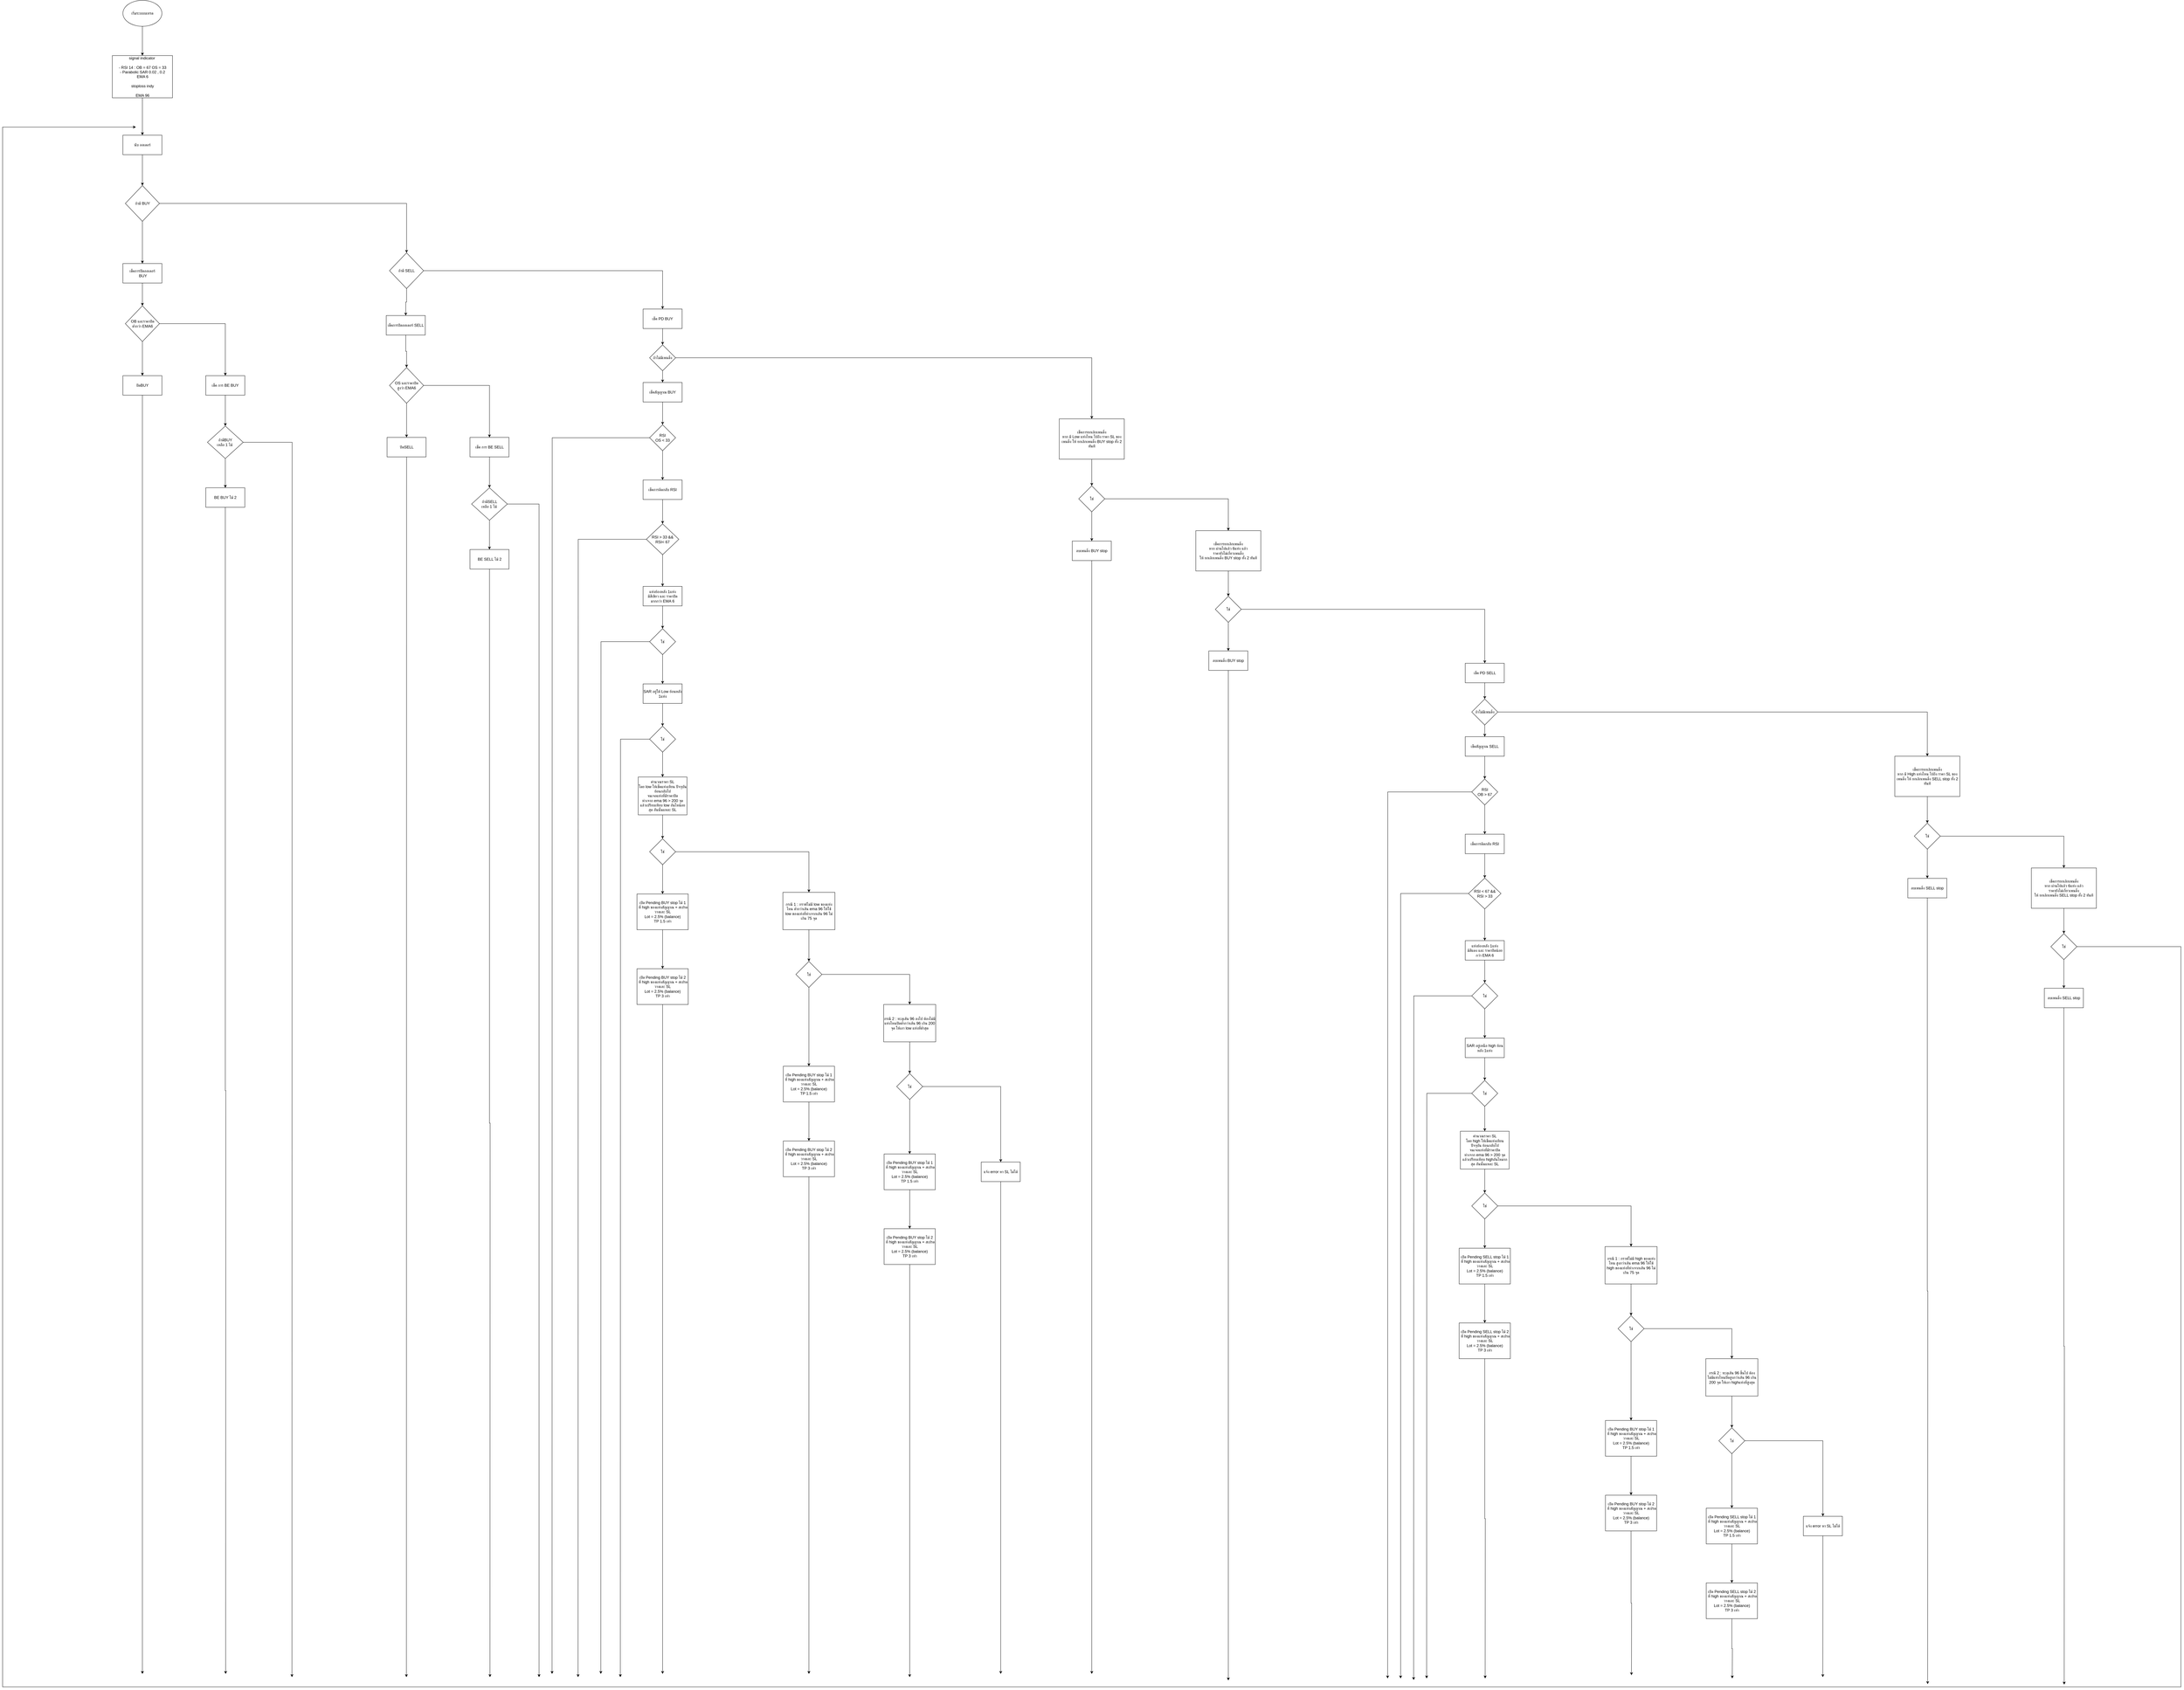 <mxfile version="14.4.9" type="github">
  <diagram id="dHpRJ-4gGW41InI-ocSy" name="Page-1">
    <mxGraphModel dx="7914" dy="3781" grid="1" gridSize="10" guides="1" tooltips="1" connect="1" arrows="1" fold="1" page="1" pageScale="1" pageWidth="1169" pageHeight="827" math="0" shadow="0">
      <root>
        <mxCell id="0" />
        <mxCell id="1" parent="0" />
        <mxCell id="hsY4HkFz0cet4jD83mKn-3" value="" style="edgeStyle=orthogonalEdgeStyle;rounded=0;orthogonalLoop=1;jettySize=auto;html=1;" parent="1" source="hsY4HkFz0cet4jD83mKn-1" target="hsY4HkFz0cet4jD83mKn-2" edge="1">
          <mxGeometry relative="1" as="geometry" />
        </mxCell>
        <mxCell id="hsY4HkFz0cet4jD83mKn-1" value="เริ่มระบบบเทรด" style="ellipse;whiteSpace=wrap;html=1;" parent="1" vertex="1">
          <mxGeometry x="520" y="50" width="120" height="80" as="geometry" />
        </mxCell>
        <mxCell id="hsY4HkFz0cet4jD83mKn-15" value="" style="edgeStyle=orthogonalEdgeStyle;rounded=0;orthogonalLoop=1;jettySize=auto;html=1;" parent="1" source="hsY4HkFz0cet4jD83mKn-2" target="hsY4HkFz0cet4jD83mKn-14" edge="1">
          <mxGeometry relative="1" as="geometry" />
        </mxCell>
        <mxCell id="hsY4HkFz0cet4jD83mKn-2" value="signal indicator&amp;nbsp;&lt;br&gt;&lt;br&gt;- RSI 14 : OB = 67 OS = 33&lt;br&gt;- Parabolic SAR 0.02 , 0.2&lt;br&gt;EMA 6&lt;br&gt;&lt;br&gt;stoploss indy&lt;br&gt;&lt;br&gt;EMA 96" style="whiteSpace=wrap;html=1;" parent="1" vertex="1">
          <mxGeometry x="487.5" y="220" width="185" height="130" as="geometry" />
        </mxCell>
        <mxCell id="hsY4HkFz0cet4jD83mKn-27" value="" style="edgeStyle=orthogonalEdgeStyle;rounded=0;orthogonalLoop=1;jettySize=auto;html=1;" parent="1" source="hsY4HkFz0cet4jD83mKn-6" target="hsY4HkFz0cet4jD83mKn-26" edge="1">
          <mxGeometry relative="1" as="geometry" />
        </mxCell>
        <mxCell id="hsY4HkFz0cet4jD83mKn-48" style="edgeStyle=orthogonalEdgeStyle;rounded=0;orthogonalLoop=1;jettySize=auto;html=1;exitX=0.5;exitY=1;exitDx=0;exitDy=0;entryX=0.5;entryY=0;entryDx=0;entryDy=0;" parent="1" source="hsY4HkFz0cet4jD83mKn-6" target="hsY4HkFz0cet4jD83mKn-47" edge="1">
          <mxGeometry relative="1" as="geometry" />
        </mxCell>
        <mxCell id="hsY4HkFz0cet4jD83mKn-6" value="OB และราคาปิด&lt;br&gt;ต่ำกว่า EMA6" style="rhombus;whiteSpace=wrap;html=1;" parent="1" vertex="1">
          <mxGeometry x="527.5" y="990" width="105" height="110" as="geometry" />
        </mxCell>
        <mxCell id="hsY4HkFz0cet4jD83mKn-32" value="" style="edgeStyle=orthogonalEdgeStyle;rounded=0;orthogonalLoop=1;jettySize=auto;html=1;" parent="1" source="hsY4HkFz0cet4jD83mKn-10" target="hsY4HkFz0cet4jD83mKn-31" edge="1">
          <mxGeometry relative="1" as="geometry" />
        </mxCell>
        <mxCell id="hsY4HkFz0cet4jD83mKn-173" style="edgeStyle=orthogonalEdgeStyle;rounded=0;orthogonalLoop=1;jettySize=auto;html=1;exitX=1;exitY=0.5;exitDx=0;exitDy=0;" parent="1" source="hsY4HkFz0cet4jD83mKn-10" edge="1">
          <mxGeometry relative="1" as="geometry">
            <mxPoint x="1040" y="5210" as="targetPoint" />
          </mxGeometry>
        </mxCell>
        <mxCell id="hsY4HkFz0cet4jD83mKn-10" value="ถ้ามีBUY&lt;br&gt;เหลือ 1 ไม้&amp;nbsp;" style="rhombus;whiteSpace=wrap;html=1;" parent="1" vertex="1">
          <mxGeometry x="780" y="1360" width="110" height="100" as="geometry" />
        </mxCell>
        <mxCell id="hsY4HkFz0cet4jD83mKn-20" style="edgeStyle=orthogonalEdgeStyle;rounded=0;orthogonalLoop=1;jettySize=auto;html=1;exitX=0.5;exitY=1;exitDx=0;exitDy=0;entryX=0.5;entryY=0;entryDx=0;entryDy=0;" parent="1" source="hsY4HkFz0cet4jD83mKn-14" target="hsY4HkFz0cet4jD83mKn-18" edge="1">
          <mxGeometry relative="1" as="geometry" />
        </mxCell>
        <mxCell id="hsY4HkFz0cet4jD83mKn-14" value="นับ ออเดอร์" style="whiteSpace=wrap;html=1;" parent="1" vertex="1">
          <mxGeometry x="520" y="465" width="120" height="60" as="geometry" />
        </mxCell>
        <mxCell id="hsY4HkFz0cet4jD83mKn-22" value="" style="edgeStyle=orthogonalEdgeStyle;rounded=0;orthogonalLoop=1;jettySize=auto;html=1;" parent="1" source="hsY4HkFz0cet4jD83mKn-18" target="hsY4HkFz0cet4jD83mKn-21" edge="1">
          <mxGeometry relative="1" as="geometry" />
        </mxCell>
        <mxCell id="hsY4HkFz0cet4jD83mKn-25" value="" style="edgeStyle=orthogonalEdgeStyle;rounded=0;orthogonalLoop=1;jettySize=auto;html=1;" parent="1" source="hsY4HkFz0cet4jD83mKn-18" target="hsY4HkFz0cet4jD83mKn-24" edge="1">
          <mxGeometry relative="1" as="geometry" />
        </mxCell>
        <mxCell id="hsY4HkFz0cet4jD83mKn-18" value="ถ้ามี BUY" style="rhombus;whiteSpace=wrap;html=1;" parent="1" vertex="1">
          <mxGeometry x="527.5" y="620" width="105" height="110" as="geometry" />
        </mxCell>
        <mxCell id="hsY4HkFz0cet4jD83mKn-23" style="edgeStyle=orthogonalEdgeStyle;rounded=0;orthogonalLoop=1;jettySize=auto;html=1;exitX=0.5;exitY=1;exitDx=0;exitDy=0;entryX=0.5;entryY=0;entryDx=0;entryDy=0;" parent="1" source="hsY4HkFz0cet4jD83mKn-21" target="hsY4HkFz0cet4jD83mKn-6" edge="1">
          <mxGeometry relative="1" as="geometry" />
        </mxCell>
        <mxCell id="hsY4HkFz0cet4jD83mKn-21" value="เช็คการปิดออเดอร์&lt;br&gt;&amp;nbsp;BUY" style="whiteSpace=wrap;html=1;" parent="1" vertex="1">
          <mxGeometry x="520" y="860" width="120" height="60" as="geometry" />
        </mxCell>
        <mxCell id="hsY4HkFz0cet4jD83mKn-44" style="edgeStyle=orthogonalEdgeStyle;rounded=0;orthogonalLoop=1;jettySize=auto;html=1;exitX=0.5;exitY=1;exitDx=0;exitDy=0;entryX=0.5;entryY=0;entryDx=0;entryDy=0;" parent="1" source="hsY4HkFz0cet4jD83mKn-24" target="hsY4HkFz0cet4jD83mKn-40" edge="1">
          <mxGeometry relative="1" as="geometry" />
        </mxCell>
        <mxCell id="hsY4HkFz0cet4jD83mKn-72" value="" style="edgeStyle=orthogonalEdgeStyle;rounded=0;orthogonalLoop=1;jettySize=auto;html=1;" parent="1" source="hsY4HkFz0cet4jD83mKn-24" target="hsY4HkFz0cet4jD83mKn-71" edge="1">
          <mxGeometry relative="1" as="geometry" />
        </mxCell>
        <mxCell id="hsY4HkFz0cet4jD83mKn-24" value="ถ้ามี SELL" style="rhombus;whiteSpace=wrap;html=1;" parent="1" vertex="1">
          <mxGeometry x="1340" y="827" width="105" height="110" as="geometry" />
        </mxCell>
        <mxCell id="hsY4HkFz0cet4jD83mKn-28" style="edgeStyle=orthogonalEdgeStyle;rounded=0;orthogonalLoop=1;jettySize=auto;html=1;exitX=0.5;exitY=1;exitDx=0;exitDy=0;entryX=0.5;entryY=0;entryDx=0;entryDy=0;" parent="1" source="hsY4HkFz0cet4jD83mKn-26" target="hsY4HkFz0cet4jD83mKn-10" edge="1">
          <mxGeometry relative="1" as="geometry" />
        </mxCell>
        <mxCell id="hsY4HkFz0cet4jD83mKn-26" value="เช็ค การ BE BUY" style="whiteSpace=wrap;html=1;" parent="1" vertex="1">
          <mxGeometry x="775" y="1205" width="120" height="60" as="geometry" />
        </mxCell>
        <mxCell id="hsY4HkFz0cet4jD83mKn-174" style="edgeStyle=orthogonalEdgeStyle;rounded=0;orthogonalLoop=1;jettySize=auto;html=1;exitX=0.5;exitY=1;exitDx=0;exitDy=0;" parent="1" source="hsY4HkFz0cet4jD83mKn-31" edge="1">
          <mxGeometry relative="1" as="geometry">
            <mxPoint x="836" y="5200" as="targetPoint" />
          </mxGeometry>
        </mxCell>
        <mxCell id="hsY4HkFz0cet4jD83mKn-31" value="BE BUY ไม้ 2" style="whiteSpace=wrap;html=1;" parent="1" vertex="1">
          <mxGeometry x="775" y="1550" width="120" height="60" as="geometry" />
        </mxCell>
        <mxCell id="hsY4HkFz0cet4jD83mKn-34" value="" style="edgeStyle=orthogonalEdgeStyle;rounded=0;orthogonalLoop=1;jettySize=auto;html=1;" parent="1" source="hsY4HkFz0cet4jD83mKn-35" target="hsY4HkFz0cet4jD83mKn-42" edge="1">
          <mxGeometry relative="1" as="geometry" />
        </mxCell>
        <mxCell id="hsY4HkFz0cet4jD83mKn-46" value="" style="edgeStyle=orthogonalEdgeStyle;rounded=0;orthogonalLoop=1;jettySize=auto;html=1;" parent="1" source="hsY4HkFz0cet4jD83mKn-35" target="hsY4HkFz0cet4jD83mKn-45" edge="1">
          <mxGeometry relative="1" as="geometry" />
        </mxCell>
        <mxCell id="hsY4HkFz0cet4jD83mKn-35" value="OS และราคาปิด&lt;br&gt;สูงว่า EMA6" style="rhombus;whiteSpace=wrap;html=1;" parent="1" vertex="1">
          <mxGeometry x="1340" y="1180" width="105" height="110" as="geometry" />
        </mxCell>
        <mxCell id="hsY4HkFz0cet4jD83mKn-36" value="" style="edgeStyle=orthogonalEdgeStyle;rounded=0;orthogonalLoop=1;jettySize=auto;html=1;" parent="1" source="hsY4HkFz0cet4jD83mKn-37" target="hsY4HkFz0cet4jD83mKn-43" edge="1">
          <mxGeometry relative="1" as="geometry" />
        </mxCell>
        <mxCell id="hsY4HkFz0cet4jD83mKn-171" style="edgeStyle=orthogonalEdgeStyle;rounded=0;orthogonalLoop=1;jettySize=auto;html=1;exitX=1;exitY=0.5;exitDx=0;exitDy=0;" parent="1" source="hsY4HkFz0cet4jD83mKn-37" edge="1">
          <mxGeometry relative="1" as="geometry">
            <mxPoint x="1800" y="5210" as="targetPoint" />
            <Array as="points">
              <mxPoint x="1800" y="1600" />
              <mxPoint x="1800" y="4485" />
            </Array>
          </mxGeometry>
        </mxCell>
        <mxCell id="hsY4HkFz0cet4jD83mKn-37" value="ถ้ามีSELL&lt;br&gt;เหลือ 1 ไม้&amp;nbsp;" style="rhombus;whiteSpace=wrap;html=1;" parent="1" vertex="1">
          <mxGeometry x="1592.5" y="1550" width="110" height="100" as="geometry" />
        </mxCell>
        <mxCell id="hsY4HkFz0cet4jD83mKn-39" style="edgeStyle=orthogonalEdgeStyle;rounded=0;orthogonalLoop=1;jettySize=auto;html=1;exitX=0.5;exitY=1;exitDx=0;exitDy=0;entryX=0.5;entryY=0;entryDx=0;entryDy=0;" parent="1" source="hsY4HkFz0cet4jD83mKn-40" target="hsY4HkFz0cet4jD83mKn-35" edge="1">
          <mxGeometry relative="1" as="geometry" />
        </mxCell>
        <mxCell id="hsY4HkFz0cet4jD83mKn-40" value="เช็คการปิดออเดอร์ SELL" style="whiteSpace=wrap;html=1;" parent="1" vertex="1">
          <mxGeometry x="1330" y="1020" width="120" height="60" as="geometry" />
        </mxCell>
        <mxCell id="hsY4HkFz0cet4jD83mKn-41" style="edgeStyle=orthogonalEdgeStyle;rounded=0;orthogonalLoop=1;jettySize=auto;html=1;exitX=0.5;exitY=1;exitDx=0;exitDy=0;entryX=0.5;entryY=0;entryDx=0;entryDy=0;" parent="1" source="hsY4HkFz0cet4jD83mKn-42" target="hsY4HkFz0cet4jD83mKn-37" edge="1">
          <mxGeometry relative="1" as="geometry" />
        </mxCell>
        <mxCell id="hsY4HkFz0cet4jD83mKn-42" value="เช็ค การ BE SELL" style="whiteSpace=wrap;html=1;" parent="1" vertex="1">
          <mxGeometry x="1587.5" y="1395" width="120" height="60" as="geometry" />
        </mxCell>
        <mxCell id="hsY4HkFz0cet4jD83mKn-170" style="edgeStyle=orthogonalEdgeStyle;rounded=0;orthogonalLoop=1;jettySize=auto;html=1;exitX=0.5;exitY=1;exitDx=0;exitDy=0;" parent="1" source="hsY4HkFz0cet4jD83mKn-43" edge="1">
          <mxGeometry relative="1" as="geometry">
            <mxPoint x="1649" y="5210" as="targetPoint" />
          </mxGeometry>
        </mxCell>
        <mxCell id="hsY4HkFz0cet4jD83mKn-43" value="BE SELL ไม้ 2" style="whiteSpace=wrap;html=1;" parent="1" vertex="1">
          <mxGeometry x="1587.5" y="1740" width="120" height="60" as="geometry" />
        </mxCell>
        <mxCell id="hsY4HkFz0cet4jD83mKn-172" style="edgeStyle=orthogonalEdgeStyle;rounded=0;orthogonalLoop=1;jettySize=auto;html=1;exitX=0.5;exitY=1;exitDx=0;exitDy=0;" parent="1" source="hsY4HkFz0cet4jD83mKn-45" edge="1">
          <mxGeometry relative="1" as="geometry">
            <mxPoint x="1392" y="5210" as="targetPoint" />
          </mxGeometry>
        </mxCell>
        <mxCell id="hsY4HkFz0cet4jD83mKn-45" value="&lt;span&gt;ปิดSELL&lt;/span&gt;" style="whiteSpace=wrap;html=1;" parent="1" vertex="1">
          <mxGeometry x="1332.5" y="1395" width="120" height="60" as="geometry" />
        </mxCell>
        <mxCell id="hsY4HkFz0cet4jD83mKn-175" style="edgeStyle=orthogonalEdgeStyle;rounded=0;orthogonalLoop=1;jettySize=auto;html=1;exitX=0.5;exitY=1;exitDx=0;exitDy=0;" parent="1" source="hsY4HkFz0cet4jD83mKn-47" edge="1">
          <mxGeometry relative="1" as="geometry">
            <mxPoint x="580" y="5200" as="targetPoint" />
            <Array as="points">
              <mxPoint x="580" y="4482" />
            </Array>
          </mxGeometry>
        </mxCell>
        <mxCell id="hsY4HkFz0cet4jD83mKn-47" value="&lt;span&gt;ปิดBUY&lt;/span&gt;" style="whiteSpace=wrap;html=1;" parent="1" vertex="1">
          <mxGeometry x="520" y="1205" width="120" height="60" as="geometry" />
        </mxCell>
        <mxCell id="hsY4HkFz0cet4jD83mKn-52" value="" style="edgeStyle=orthogonalEdgeStyle;rounded=0;orthogonalLoop=1;jettySize=auto;html=1;" parent="1" source="hsY4HkFz0cet4jD83mKn-49" target="hsY4HkFz0cet4jD83mKn-51" edge="1">
          <mxGeometry relative="1" as="geometry" />
        </mxCell>
        <mxCell id="hsY4HkFz0cet4jD83mKn-49" value="เช็คสัญญาณ BUY" style="whiteSpace=wrap;html=1;" parent="1" vertex="1">
          <mxGeometry x="2120" y="1226" width="120" height="60" as="geometry" />
        </mxCell>
        <mxCell id="hsY4HkFz0cet4jD83mKn-54" value="" style="edgeStyle=orthogonalEdgeStyle;rounded=0;orthogonalLoop=1;jettySize=auto;html=1;" parent="1" source="hsY4HkFz0cet4jD83mKn-51" target="hsY4HkFz0cet4jD83mKn-53" edge="1">
          <mxGeometry relative="1" as="geometry" />
        </mxCell>
        <mxCell id="hsY4HkFz0cet4jD83mKn-166" style="edgeStyle=orthogonalEdgeStyle;rounded=0;orthogonalLoop=1;jettySize=auto;html=1;exitX=0;exitY=0.5;exitDx=0;exitDy=0;" parent="1" source="hsY4HkFz0cet4jD83mKn-51" edge="1">
          <mxGeometry relative="1" as="geometry">
            <mxPoint x="1840" y="5200" as="targetPoint" />
          </mxGeometry>
        </mxCell>
        <mxCell id="hsY4HkFz0cet4jD83mKn-51" value="RSI&lt;br&gt;OS &amp;lt; 33" style="rhombus;whiteSpace=wrap;html=1;" parent="1" vertex="1">
          <mxGeometry x="2140" y="1356" width="80" height="80" as="geometry" />
        </mxCell>
        <mxCell id="hsY4HkFz0cet4jD83mKn-56" value="" style="edgeStyle=orthogonalEdgeStyle;rounded=0;orthogonalLoop=1;jettySize=auto;html=1;" parent="1" source="hsY4HkFz0cet4jD83mKn-53" target="hsY4HkFz0cet4jD83mKn-55" edge="1">
          <mxGeometry relative="1" as="geometry" />
        </mxCell>
        <mxCell id="hsY4HkFz0cet4jD83mKn-53" value="เช็คการดีดกลับ RSI" style="whiteSpace=wrap;html=1;" parent="1" vertex="1">
          <mxGeometry x="2120" y="1526" width="120" height="60" as="geometry" />
        </mxCell>
        <mxCell id="hsY4HkFz0cet4jD83mKn-60" value="" style="edgeStyle=orthogonalEdgeStyle;rounded=0;orthogonalLoop=1;jettySize=auto;html=1;" parent="1" source="hsY4HkFz0cet4jD83mKn-55" target="hsY4HkFz0cet4jD83mKn-59" edge="1">
          <mxGeometry relative="1" as="geometry" />
        </mxCell>
        <mxCell id="hsY4HkFz0cet4jD83mKn-167" style="edgeStyle=orthogonalEdgeStyle;rounded=0;orthogonalLoop=1;jettySize=auto;html=1;exitX=0;exitY=0.5;exitDx=0;exitDy=0;" parent="1" source="hsY4HkFz0cet4jD83mKn-55" edge="1">
          <mxGeometry relative="1" as="geometry">
            <mxPoint x="1920" y="5210" as="targetPoint" />
          </mxGeometry>
        </mxCell>
        <mxCell id="hsY4HkFz0cet4jD83mKn-55" value="RSI &amp;gt; 33 &amp;amp;&amp;amp; &lt;br&gt;RSI&amp;lt; 67" style="rhombus;whiteSpace=wrap;html=1;" parent="1" vertex="1">
          <mxGeometry x="2130" y="1661" width="100" height="95" as="geometry" />
        </mxCell>
        <mxCell id="hsY4HkFz0cet4jD83mKn-62" value="" style="edgeStyle=orthogonalEdgeStyle;rounded=0;orthogonalLoop=1;jettySize=auto;html=1;" parent="1" source="hsY4HkFz0cet4jD83mKn-59" target="hsY4HkFz0cet4jD83mKn-61" edge="1">
          <mxGeometry relative="1" as="geometry" />
        </mxCell>
        <mxCell id="hsY4HkFz0cet4jD83mKn-59" value="แท่งย้องหลัง 1แท่ง &lt;br&gt;มีสีเขียว และ ราคาปิดมากกว่า EMA 6" style="whiteSpace=wrap;html=1;" parent="1" vertex="1">
          <mxGeometry x="2120" y="1853.5" width="120" height="60" as="geometry" />
        </mxCell>
        <mxCell id="hsY4HkFz0cet4jD83mKn-64" value="" style="edgeStyle=orthogonalEdgeStyle;rounded=0;orthogonalLoop=1;jettySize=auto;html=1;" parent="1" source="hsY4HkFz0cet4jD83mKn-61" target="hsY4HkFz0cet4jD83mKn-63" edge="1">
          <mxGeometry relative="1" as="geometry" />
        </mxCell>
        <mxCell id="hsY4HkFz0cet4jD83mKn-168" style="edgeStyle=orthogonalEdgeStyle;rounded=0;orthogonalLoop=1;jettySize=auto;html=1;exitX=0;exitY=0.5;exitDx=0;exitDy=0;" parent="1" source="hsY4HkFz0cet4jD83mKn-61" edge="1">
          <mxGeometry relative="1" as="geometry">
            <mxPoint x="1990" y="5200" as="targetPoint" />
          </mxGeometry>
        </mxCell>
        <mxCell id="hsY4HkFz0cet4jD83mKn-61" value="ใช่" style="rhombus;whiteSpace=wrap;html=1;" parent="1" vertex="1">
          <mxGeometry x="2140" y="1983.5" width="80" height="80" as="geometry" />
        </mxCell>
        <mxCell id="hsY4HkFz0cet4jD83mKn-66" value="" style="edgeStyle=orthogonalEdgeStyle;rounded=0;orthogonalLoop=1;jettySize=auto;html=1;" parent="1" source="hsY4HkFz0cet4jD83mKn-63" target="hsY4HkFz0cet4jD83mKn-65" edge="1">
          <mxGeometry relative="1" as="geometry" />
        </mxCell>
        <mxCell id="hsY4HkFz0cet4jD83mKn-63" value="SAR อยู่ใต้ Low ย้อนหลัง 1แท่ง" style="whiteSpace=wrap;html=1;" parent="1" vertex="1">
          <mxGeometry x="2120" y="2153.5" width="120" height="60" as="geometry" />
        </mxCell>
        <mxCell id="hsY4HkFz0cet4jD83mKn-79" value="" style="edgeStyle=orthogonalEdgeStyle;rounded=0;orthogonalLoop=1;jettySize=auto;html=1;" parent="1" source="hsY4HkFz0cet4jD83mKn-65" target="hsY4HkFz0cet4jD83mKn-78" edge="1">
          <mxGeometry relative="1" as="geometry" />
        </mxCell>
        <mxCell id="hsY4HkFz0cet4jD83mKn-169" style="edgeStyle=orthogonalEdgeStyle;rounded=0;orthogonalLoop=1;jettySize=auto;html=1;exitX=0;exitY=0.5;exitDx=0;exitDy=0;" parent="1" source="hsY4HkFz0cet4jD83mKn-65" edge="1">
          <mxGeometry relative="1" as="geometry">
            <mxPoint x="2050" y="5210" as="targetPoint" />
          </mxGeometry>
        </mxCell>
        <mxCell id="hsY4HkFz0cet4jD83mKn-65" value="ใช่" style="rhombus;whiteSpace=wrap;html=1;" parent="1" vertex="1">
          <mxGeometry x="2140" y="2283.5" width="80" height="80" as="geometry" />
        </mxCell>
        <mxCell id="hsY4HkFz0cet4jD83mKn-83" value="" style="edgeStyle=orthogonalEdgeStyle;rounded=0;orthogonalLoop=1;jettySize=auto;html=1;entryX=0.5;entryY=0;entryDx=0;entryDy=0;" parent="1" source="hsY4HkFz0cet4jD83mKn-67" target="hsY4HkFz0cet4jD83mKn-84" edge="1">
          <mxGeometry relative="1" as="geometry">
            <mxPoint x="2180" y="3005" as="targetPoint" />
          </mxGeometry>
        </mxCell>
        <mxCell id="hsY4HkFz0cet4jD83mKn-67" value="เปิด Pending BUY stop ไม้ 1&lt;br&gt;&amp;nbsp;ที่ high ของแท่งสัญญาณ + สเปรด วางและ SL&lt;br&gt;Lot = 2.5% (balance)&lt;br&gt;TP 1.5 เท่า" style="whiteSpace=wrap;html=1;" parent="1" vertex="1">
          <mxGeometry x="2101.25" y="2800" width="157.5" height="110" as="geometry" />
        </mxCell>
        <mxCell id="hsY4HkFz0cet4jD83mKn-74" value="" style="edgeStyle=orthogonalEdgeStyle;rounded=0;orthogonalLoop=1;jettySize=auto;html=1;" parent="1" source="hsY4HkFz0cet4jD83mKn-71" target="hsY4HkFz0cet4jD83mKn-73" edge="1">
          <mxGeometry relative="1" as="geometry" />
        </mxCell>
        <mxCell id="hsY4HkFz0cet4jD83mKn-71" value="เช็ค PD BUY" style="whiteSpace=wrap;html=1;" parent="1" vertex="1">
          <mxGeometry x="2120" y="1000" width="120" height="60" as="geometry" />
        </mxCell>
        <mxCell id="hsY4HkFz0cet4jD83mKn-75" style="edgeStyle=orthogonalEdgeStyle;rounded=0;orthogonalLoop=1;jettySize=auto;html=1;exitX=0.5;exitY=1;exitDx=0;exitDy=0;entryX=0.5;entryY=0;entryDx=0;entryDy=0;" parent="1" source="hsY4HkFz0cet4jD83mKn-73" target="hsY4HkFz0cet4jD83mKn-49" edge="1">
          <mxGeometry relative="1" as="geometry" />
        </mxCell>
        <mxCell id="hwHLhOgXQ_lcE9KCFWZn-3" style="edgeStyle=orthogonalEdgeStyle;rounded=0;orthogonalLoop=1;jettySize=auto;html=1;exitX=1;exitY=0.5;exitDx=0;exitDy=0;entryX=0.5;entryY=0;entryDx=0;entryDy=0;" edge="1" parent="1" source="hsY4HkFz0cet4jD83mKn-73" target="hwHLhOgXQ_lcE9KCFWZn-1">
          <mxGeometry relative="1" as="geometry" />
        </mxCell>
        <mxCell id="hsY4HkFz0cet4jD83mKn-73" value="ถ้าไม่มีเพนดิ้ง" style="rhombus;whiteSpace=wrap;html=1;" parent="1" vertex="1">
          <mxGeometry x="2140" y="1110" width="80" height="80" as="geometry" />
        </mxCell>
        <mxCell id="hsY4HkFz0cet4jD83mKn-81" style="edgeStyle=orthogonalEdgeStyle;rounded=0;orthogonalLoop=1;jettySize=auto;html=1;exitX=0.5;exitY=1;exitDx=0;exitDy=0;entryX=0.5;entryY=0;entryDx=0;entryDy=0;" parent="1" source="hsY4HkFz0cet4jD83mKn-76" target="hsY4HkFz0cet4jD83mKn-67" edge="1">
          <mxGeometry relative="1" as="geometry" />
        </mxCell>
        <mxCell id="hsY4HkFz0cet4jD83mKn-87" value="" style="edgeStyle=orthogonalEdgeStyle;rounded=0;orthogonalLoop=1;jettySize=auto;html=1;" parent="1" source="hsY4HkFz0cet4jD83mKn-76" target="hsY4HkFz0cet4jD83mKn-86" edge="1">
          <mxGeometry relative="1" as="geometry" />
        </mxCell>
        <mxCell id="hsY4HkFz0cet4jD83mKn-76" value="ใช่" style="rhombus;whiteSpace=wrap;html=1;" parent="1" vertex="1">
          <mxGeometry x="2140" y="2630" width="80" height="80" as="geometry" />
        </mxCell>
        <mxCell id="hsY4HkFz0cet4jD83mKn-80" style="edgeStyle=orthogonalEdgeStyle;rounded=0;orthogonalLoop=1;jettySize=auto;html=1;exitX=0.5;exitY=1;exitDx=0;exitDy=0;entryX=0.5;entryY=0;entryDx=0;entryDy=0;" parent="1" source="hsY4HkFz0cet4jD83mKn-78" target="hsY4HkFz0cet4jD83mKn-76" edge="1">
          <mxGeometry relative="1" as="geometry" />
        </mxCell>
        <mxCell id="hsY4HkFz0cet4jD83mKn-78" value="คำนวณราคา SL&lt;br&gt;&lt;div&gt;โดย low ให้เช็คแท่งเทียน ปัจจุบัน ย้อนกลับไป&lt;/div&gt;&lt;div&gt;จนเจอแท่งที่มีราคาปิด&lt;/div&gt;&lt;div&gt;ห่างจาก ema 96 &amp;gt; 200 จุด&lt;/div&gt;&lt;div&gt;แล้วเปรียบเทียบ low อันไหน้อยสุด อันนั้นแหละ SL&lt;/div&gt;" style="whiteSpace=wrap;html=1;" parent="1" vertex="1">
          <mxGeometry x="2105" y="2440" width="150" height="116.5" as="geometry" />
        </mxCell>
        <mxCell id="hsY4HkFz0cet4jD83mKn-159" style="edgeStyle=orthogonalEdgeStyle;rounded=0;orthogonalLoop=1;jettySize=auto;html=1;exitX=0.5;exitY=1;exitDx=0;exitDy=0;" parent="1" source="hsY4HkFz0cet4jD83mKn-84" edge="1">
          <mxGeometry relative="1" as="geometry">
            <mxPoint x="2180" y="5200" as="targetPoint" />
          </mxGeometry>
        </mxCell>
        <mxCell id="hsY4HkFz0cet4jD83mKn-84" value="เปิด Pending BUY stop ไม้ 2&lt;br&gt;&amp;nbsp;ที่ high ของแท่งสัญญาณ + สเปรด วางและ SL&lt;br&gt;Lot = 2.5% (balance)&lt;br&gt;TP 3 เท่า" style="whiteSpace=wrap;html=1;" parent="1" vertex="1">
          <mxGeometry x="2101.25" y="3030" width="157.5" height="110" as="geometry" />
        </mxCell>
        <mxCell id="hsY4HkFz0cet4jD83mKn-89" value="" style="edgeStyle=orthogonalEdgeStyle;rounded=0;orthogonalLoop=1;jettySize=auto;html=1;" parent="1" source="hsY4HkFz0cet4jD83mKn-86" target="hsY4HkFz0cet4jD83mKn-88" edge="1">
          <mxGeometry relative="1" as="geometry" />
        </mxCell>
        <mxCell id="hsY4HkFz0cet4jD83mKn-86" value="กรณี 1 : กราฟไม่มี low ของแท่งไหน ต่ำกว่าเส้น ema 96 ให้ใช้ low ของแท่งที่ห่างจากเส้น 96 ไม่เกิน 75 จุด" style="whiteSpace=wrap;html=1;" parent="1" vertex="1">
          <mxGeometry x="2550" y="2795" width="160" height="115" as="geometry" />
        </mxCell>
        <mxCell id="hsY4HkFz0cet4jD83mKn-92" style="edgeStyle=orthogonalEdgeStyle;rounded=0;orthogonalLoop=1;jettySize=auto;html=1;exitX=1;exitY=0.5;exitDx=0;exitDy=0;entryX=0.5;entryY=0;entryDx=0;entryDy=0;" parent="1" source="hsY4HkFz0cet4jD83mKn-88" target="hsY4HkFz0cet4jD83mKn-90" edge="1">
          <mxGeometry relative="1" as="geometry" />
        </mxCell>
        <mxCell id="hsY4HkFz0cet4jD83mKn-96" style="edgeStyle=orthogonalEdgeStyle;rounded=0;orthogonalLoop=1;jettySize=auto;html=1;exitX=0.5;exitY=1;exitDx=0;exitDy=0;entryX=0.5;entryY=0;entryDx=0;entryDy=0;" parent="1" source="hsY4HkFz0cet4jD83mKn-88" target="hsY4HkFz0cet4jD83mKn-94" edge="1">
          <mxGeometry relative="1" as="geometry" />
        </mxCell>
        <mxCell id="hsY4HkFz0cet4jD83mKn-88" value="ใช่" style="rhombus;whiteSpace=wrap;html=1;" parent="1" vertex="1">
          <mxGeometry x="2590" y="3007.5" width="80" height="80" as="geometry" />
        </mxCell>
        <mxCell id="hsY4HkFz0cet4jD83mKn-98" value="" style="edgeStyle=orthogonalEdgeStyle;rounded=0;orthogonalLoop=1;jettySize=auto;html=1;" parent="1" source="hsY4HkFz0cet4jD83mKn-90" target="hsY4HkFz0cet4jD83mKn-97" edge="1">
          <mxGeometry relative="1" as="geometry" />
        </mxCell>
        <mxCell id="hsY4HkFz0cet4jD83mKn-90" value="กรณี 2 : ทะลุเส้น 96 ลงไป ต้องไม่มีแท่งไหนปิดต่ำกว่าเส้น 96 เกิน 200 จุด ให้เอา low แท่งที่ต่ำสุด" style="whiteSpace=wrap;html=1;" parent="1" vertex="1">
          <mxGeometry x="2860" y="3140" width="160" height="115" as="geometry" />
        </mxCell>
        <mxCell id="hsY4HkFz0cet4jD83mKn-93" value="" style="edgeStyle=orthogonalEdgeStyle;rounded=0;orthogonalLoop=1;jettySize=auto;html=1;entryX=0.5;entryY=0;entryDx=0;entryDy=0;" parent="1" source="hsY4HkFz0cet4jD83mKn-94" target="hsY4HkFz0cet4jD83mKn-95" edge="1">
          <mxGeometry relative="1" as="geometry">
            <mxPoint x="2630" y="3535" as="targetPoint" />
          </mxGeometry>
        </mxCell>
        <mxCell id="hsY4HkFz0cet4jD83mKn-94" value="เปิด Pending BUY stop ไม้ 1&lt;br&gt;&amp;nbsp;ที่ high ของแท่งสัญญาณ + สเปรด วางและ SL&lt;br&gt;Lot = 2.5% (balance)&lt;br&gt;TP 1.5 เท่า" style="whiteSpace=wrap;html=1;" parent="1" vertex="1">
          <mxGeometry x="2551.25" y="3330" width="157.5" height="110" as="geometry" />
        </mxCell>
        <mxCell id="hsY4HkFz0cet4jD83mKn-158" style="edgeStyle=orthogonalEdgeStyle;rounded=0;orthogonalLoop=1;jettySize=auto;html=1;exitX=0.5;exitY=1;exitDx=0;exitDy=0;" parent="1" source="hsY4HkFz0cet4jD83mKn-95" edge="1">
          <mxGeometry relative="1" as="geometry">
            <mxPoint x="2630" y="5200" as="targetPoint" />
          </mxGeometry>
        </mxCell>
        <mxCell id="hsY4HkFz0cet4jD83mKn-95" value="เปิด Pending BUY stop ไม้ 2&lt;br&gt;&amp;nbsp;ที่ high ของแท่งสัญญาณ + สเปรด วางและ SL&lt;br&gt;Lot = 2.5% (balance)&lt;br&gt;TP 3 เท่า" style="whiteSpace=wrap;html=1;" parent="1" vertex="1">
          <mxGeometry x="2551.25" y="3560" width="157.5" height="110" as="geometry" />
        </mxCell>
        <mxCell id="hsY4HkFz0cet4jD83mKn-102" style="edgeStyle=orthogonalEdgeStyle;rounded=0;orthogonalLoop=1;jettySize=auto;html=1;exitX=0.5;exitY=1;exitDx=0;exitDy=0;entryX=0.5;entryY=0;entryDx=0;entryDy=0;" parent="1" source="hsY4HkFz0cet4jD83mKn-97" target="hsY4HkFz0cet4jD83mKn-100" edge="1">
          <mxGeometry relative="1" as="geometry" />
        </mxCell>
        <mxCell id="hsY4HkFz0cet4jD83mKn-104" value="" style="edgeStyle=orthogonalEdgeStyle;rounded=0;orthogonalLoop=1;jettySize=auto;html=1;" parent="1" source="hsY4HkFz0cet4jD83mKn-97" target="hsY4HkFz0cet4jD83mKn-103" edge="1">
          <mxGeometry relative="1" as="geometry" />
        </mxCell>
        <mxCell id="hsY4HkFz0cet4jD83mKn-97" value="ใช่" style="rhombus;whiteSpace=wrap;html=1;" parent="1" vertex="1">
          <mxGeometry x="2900" y="3352.5" width="80" height="80" as="geometry" />
        </mxCell>
        <mxCell id="hsY4HkFz0cet4jD83mKn-99" value="" style="edgeStyle=orthogonalEdgeStyle;rounded=0;orthogonalLoop=1;jettySize=auto;html=1;entryX=0.5;entryY=0;entryDx=0;entryDy=0;" parent="1" source="hsY4HkFz0cet4jD83mKn-100" target="hsY4HkFz0cet4jD83mKn-101" edge="1">
          <mxGeometry relative="1" as="geometry">
            <mxPoint x="2940" y="3805" as="targetPoint" />
          </mxGeometry>
        </mxCell>
        <mxCell id="hsY4HkFz0cet4jD83mKn-100" value="เปิด Pending BUY stop ไม้ 1&lt;br&gt;&amp;nbsp;ที่ high ของแท่งสัญญาณ + สเปรด วางและ SL&lt;br&gt;Lot = 2.5% (balance)&lt;br&gt;TP 1.5 เท่า" style="whiteSpace=wrap;html=1;" parent="1" vertex="1">
          <mxGeometry x="2861.25" y="3600" width="157.5" height="110" as="geometry" />
        </mxCell>
        <mxCell id="hsY4HkFz0cet4jD83mKn-157" style="edgeStyle=orthogonalEdgeStyle;rounded=0;orthogonalLoop=1;jettySize=auto;html=1;exitX=0.5;exitY=1;exitDx=0;exitDy=0;" parent="1" source="hsY4HkFz0cet4jD83mKn-101" edge="1">
          <mxGeometry relative="1" as="geometry">
            <mxPoint x="2940" y="5210" as="targetPoint" />
          </mxGeometry>
        </mxCell>
        <mxCell id="hsY4HkFz0cet4jD83mKn-101" value="เปิด Pending BUY stop ไม้ 2&lt;br&gt;&amp;nbsp;ที่ high ของแท่งสัญญาณ + สเปรด วางและ SL&lt;br&gt;Lot = 2.5% (balance)&lt;br&gt;TP 3 เท่า" style="whiteSpace=wrap;html=1;" parent="1" vertex="1">
          <mxGeometry x="2861.25" y="3830" width="157.5" height="110" as="geometry" />
        </mxCell>
        <mxCell id="hsY4HkFz0cet4jD83mKn-156" style="edgeStyle=orthogonalEdgeStyle;rounded=0;orthogonalLoop=1;jettySize=auto;html=1;exitX=0.5;exitY=1;exitDx=0;exitDy=0;" parent="1" source="hsY4HkFz0cet4jD83mKn-103" edge="1">
          <mxGeometry relative="1" as="geometry">
            <mxPoint x="3220" y="5200" as="targetPoint" />
          </mxGeometry>
        </mxCell>
        <mxCell id="hsY4HkFz0cet4jD83mKn-103" value="แจ้ง error หา SL ไม่ได้" style="whiteSpace=wrap;html=1;" parent="1" vertex="1">
          <mxGeometry x="3160" y="3625" width="120" height="60" as="geometry" />
        </mxCell>
        <mxCell id="hsY4HkFz0cet4jD83mKn-106" value="" style="edgeStyle=orthogonalEdgeStyle;rounded=0;orthogonalLoop=1;jettySize=auto;html=1;" parent="1" source="hsY4HkFz0cet4jD83mKn-107" target="hsY4HkFz0cet4jD83mKn-109" edge="1">
          <mxGeometry relative="1" as="geometry" />
        </mxCell>
        <mxCell id="hsY4HkFz0cet4jD83mKn-107" value="เช็คสัญญาณ SELL" style="whiteSpace=wrap;html=1;" parent="1" vertex="1">
          <mxGeometry x="4648.75" y="2316" width="120" height="60" as="geometry" />
        </mxCell>
        <mxCell id="hsY4HkFz0cet4jD83mKn-108" value="" style="edgeStyle=orthogonalEdgeStyle;rounded=0;orthogonalLoop=1;jettySize=auto;html=1;" parent="1" source="hsY4HkFz0cet4jD83mKn-109" target="hsY4HkFz0cet4jD83mKn-111" edge="1">
          <mxGeometry relative="1" as="geometry" />
        </mxCell>
        <mxCell id="hsY4HkFz0cet4jD83mKn-161" style="edgeStyle=orthogonalEdgeStyle;rounded=0;orthogonalLoop=1;jettySize=auto;html=1;exitX=0;exitY=0.5;exitDx=0;exitDy=0;" parent="1" source="hsY4HkFz0cet4jD83mKn-109" edge="1">
          <mxGeometry relative="1" as="geometry">
            <mxPoint x="4410" y="5214" as="targetPoint" />
          </mxGeometry>
        </mxCell>
        <mxCell id="hsY4HkFz0cet4jD83mKn-109" value="RSI&lt;br&gt;OB &amp;gt; 67" style="rhombus;whiteSpace=wrap;html=1;" parent="1" vertex="1">
          <mxGeometry x="4668.75" y="2446" width="80" height="80" as="geometry" />
        </mxCell>
        <mxCell id="hsY4HkFz0cet4jD83mKn-110" value="" style="edgeStyle=orthogonalEdgeStyle;rounded=0;orthogonalLoop=1;jettySize=auto;html=1;" parent="1" source="hsY4HkFz0cet4jD83mKn-111" target="hsY4HkFz0cet4jD83mKn-113" edge="1">
          <mxGeometry relative="1" as="geometry" />
        </mxCell>
        <mxCell id="hsY4HkFz0cet4jD83mKn-111" value="เช็คการดีดกลับ RSI" style="whiteSpace=wrap;html=1;" parent="1" vertex="1">
          <mxGeometry x="4648.75" y="2616" width="120" height="60" as="geometry" />
        </mxCell>
        <mxCell id="hsY4HkFz0cet4jD83mKn-112" value="" style="edgeStyle=orthogonalEdgeStyle;rounded=0;orthogonalLoop=1;jettySize=auto;html=1;" parent="1" source="hsY4HkFz0cet4jD83mKn-113" target="hsY4HkFz0cet4jD83mKn-115" edge="1">
          <mxGeometry relative="1" as="geometry" />
        </mxCell>
        <mxCell id="hsY4HkFz0cet4jD83mKn-162" style="edgeStyle=orthogonalEdgeStyle;rounded=0;orthogonalLoop=1;jettySize=auto;html=1;exitX=0;exitY=0.5;exitDx=0;exitDy=0;" parent="1" source="hsY4HkFz0cet4jD83mKn-113" edge="1">
          <mxGeometry relative="1" as="geometry">
            <mxPoint x="4450" y="5214" as="targetPoint" />
            <Array as="points">
              <mxPoint x="4450" y="2798" />
            </Array>
          </mxGeometry>
        </mxCell>
        <mxCell id="hsY4HkFz0cet4jD83mKn-113" value="RSI &amp;lt; 67 &amp;amp;&amp;amp; &lt;br&gt;RSI &amp;gt; 33" style="rhombus;whiteSpace=wrap;html=1;" parent="1" vertex="1">
          <mxGeometry x="4658.75" y="2751" width="100" height="95" as="geometry" />
        </mxCell>
        <mxCell id="hsY4HkFz0cet4jD83mKn-114" value="" style="edgeStyle=orthogonalEdgeStyle;rounded=0;orthogonalLoop=1;jettySize=auto;html=1;" parent="1" source="hsY4HkFz0cet4jD83mKn-115" target="hsY4HkFz0cet4jD83mKn-117" edge="1">
          <mxGeometry relative="1" as="geometry" />
        </mxCell>
        <mxCell id="hsY4HkFz0cet4jD83mKn-115" value="แท่งย้องหลัง 1แท่ง &lt;br&gt;มีสีแดง และ ราคาปิดน้อยกว่า EMA 6" style="whiteSpace=wrap;html=1;" parent="1" vertex="1">
          <mxGeometry x="4648.75" y="2943.5" width="120" height="60" as="geometry" />
        </mxCell>
        <mxCell id="hsY4HkFz0cet4jD83mKn-116" value="" style="edgeStyle=orthogonalEdgeStyle;rounded=0;orthogonalLoop=1;jettySize=auto;html=1;" parent="1" source="hsY4HkFz0cet4jD83mKn-117" target="hsY4HkFz0cet4jD83mKn-119" edge="1">
          <mxGeometry relative="1" as="geometry" />
        </mxCell>
        <mxCell id="hsY4HkFz0cet4jD83mKn-163" style="edgeStyle=orthogonalEdgeStyle;rounded=0;orthogonalLoop=1;jettySize=auto;html=1;exitX=0;exitY=0.5;exitDx=0;exitDy=0;" parent="1" source="hsY4HkFz0cet4jD83mKn-117" edge="1">
          <mxGeometry relative="1" as="geometry">
            <mxPoint x="4490" y="5218.706" as="targetPoint" />
          </mxGeometry>
        </mxCell>
        <mxCell id="hsY4HkFz0cet4jD83mKn-117" value="ใช่" style="rhombus;whiteSpace=wrap;html=1;" parent="1" vertex="1">
          <mxGeometry x="4668.75" y="3073.5" width="80" height="80" as="geometry" />
        </mxCell>
        <mxCell id="hsY4HkFz0cet4jD83mKn-118" value="" style="edgeStyle=orthogonalEdgeStyle;rounded=0;orthogonalLoop=1;jettySize=auto;html=1;" parent="1" source="hsY4HkFz0cet4jD83mKn-119" target="hsY4HkFz0cet4jD83mKn-121" edge="1">
          <mxGeometry relative="1" as="geometry" />
        </mxCell>
        <mxCell id="hsY4HkFz0cet4jD83mKn-119" value="SAR อยู่เหนือ high ย้อนหลัง 1แท่ง" style="whiteSpace=wrap;html=1;" parent="1" vertex="1">
          <mxGeometry x="4648.75" y="3243.5" width="120" height="60" as="geometry" />
        </mxCell>
        <mxCell id="hsY4HkFz0cet4jD83mKn-120" value="" style="edgeStyle=orthogonalEdgeStyle;rounded=0;orthogonalLoop=1;jettySize=auto;html=1;" parent="1" source="hsY4HkFz0cet4jD83mKn-121" target="hsY4HkFz0cet4jD83mKn-132" edge="1">
          <mxGeometry relative="1" as="geometry" />
        </mxCell>
        <mxCell id="hsY4HkFz0cet4jD83mKn-164" style="edgeStyle=orthogonalEdgeStyle;rounded=0;orthogonalLoop=1;jettySize=auto;html=1;exitX=0;exitY=0.5;exitDx=0;exitDy=0;" parent="1" source="hsY4HkFz0cet4jD83mKn-121" edge="1">
          <mxGeometry relative="1" as="geometry">
            <mxPoint x="4530" y="5214" as="targetPoint" />
          </mxGeometry>
        </mxCell>
        <mxCell id="hsY4HkFz0cet4jD83mKn-121" value="ใช่" style="rhombus;whiteSpace=wrap;html=1;" parent="1" vertex="1">
          <mxGeometry x="4668.75" y="3373.5" width="80" height="80" as="geometry" />
        </mxCell>
        <mxCell id="hsY4HkFz0cet4jD83mKn-122" value="" style="edgeStyle=orthogonalEdgeStyle;rounded=0;orthogonalLoop=1;jettySize=auto;html=1;entryX=0.5;entryY=0;entryDx=0;entryDy=0;" parent="1" source="hsY4HkFz0cet4jD83mKn-123" target="hsY4HkFz0cet4jD83mKn-133" edge="1">
          <mxGeometry relative="1" as="geometry">
            <mxPoint x="4708.75" y="4095" as="targetPoint" />
          </mxGeometry>
        </mxCell>
        <mxCell id="hsY4HkFz0cet4jD83mKn-123" value="เปิด Pending SELL stop ไม้ 1&lt;br&gt;&amp;nbsp;ที่ high ของแท่งสัญญาณ + สเปรด วางและ SL&lt;br&gt;Lot = 2.5% (balance)&lt;br&gt;TP 1.5 เท่า" style="whiteSpace=wrap;html=1;" parent="1" vertex="1">
          <mxGeometry x="4630" y="3890" width="157.5" height="110" as="geometry" />
        </mxCell>
        <mxCell id="hsY4HkFz0cet4jD83mKn-124" value="" style="edgeStyle=orthogonalEdgeStyle;rounded=0;orthogonalLoop=1;jettySize=auto;html=1;" parent="1" source="hsY4HkFz0cet4jD83mKn-125" target="hsY4HkFz0cet4jD83mKn-127" edge="1">
          <mxGeometry relative="1" as="geometry" />
        </mxCell>
        <mxCell id="hsY4HkFz0cet4jD83mKn-125" value="เช็ค PD SELL" style="whiteSpace=wrap;html=1;" parent="1" vertex="1">
          <mxGeometry x="4648.75" y="2090" width="120" height="60" as="geometry" />
        </mxCell>
        <mxCell id="hsY4HkFz0cet4jD83mKn-126" style="edgeStyle=orthogonalEdgeStyle;rounded=0;orthogonalLoop=1;jettySize=auto;html=1;exitX=0.5;exitY=1;exitDx=0;exitDy=0;entryX=0.5;entryY=0;entryDx=0;entryDy=0;" parent="1" source="hsY4HkFz0cet4jD83mKn-127" target="hsY4HkFz0cet4jD83mKn-107" edge="1">
          <mxGeometry relative="1" as="geometry" />
        </mxCell>
        <mxCell id="hwHLhOgXQ_lcE9KCFWZn-32" style="edgeStyle=orthogonalEdgeStyle;rounded=0;orthogonalLoop=1;jettySize=auto;html=1;exitX=1;exitY=0.5;exitDx=0;exitDy=0;entryX=0.5;entryY=0;entryDx=0;entryDy=0;" edge="1" parent="1" source="hsY4HkFz0cet4jD83mKn-127" target="hwHLhOgXQ_lcE9KCFWZn-21">
          <mxGeometry relative="1" as="geometry" />
        </mxCell>
        <mxCell id="hsY4HkFz0cet4jD83mKn-127" value="ถ้าไม่มีเพนดิ้ง" style="rhombus;whiteSpace=wrap;html=1;" parent="1" vertex="1">
          <mxGeometry x="4668.75" y="2200" width="80" height="80" as="geometry" />
        </mxCell>
        <mxCell id="hsY4HkFz0cet4jD83mKn-128" style="edgeStyle=orthogonalEdgeStyle;rounded=0;orthogonalLoop=1;jettySize=auto;html=1;exitX=0.5;exitY=1;exitDx=0;exitDy=0;entryX=0.5;entryY=0;entryDx=0;entryDy=0;" parent="1" source="hsY4HkFz0cet4jD83mKn-130" target="hsY4HkFz0cet4jD83mKn-123" edge="1">
          <mxGeometry relative="1" as="geometry" />
        </mxCell>
        <mxCell id="hsY4HkFz0cet4jD83mKn-129" value="" style="edgeStyle=orthogonalEdgeStyle;rounded=0;orthogonalLoop=1;jettySize=auto;html=1;" parent="1" source="hsY4HkFz0cet4jD83mKn-130" target="hsY4HkFz0cet4jD83mKn-135" edge="1">
          <mxGeometry relative="1" as="geometry" />
        </mxCell>
        <mxCell id="hsY4HkFz0cet4jD83mKn-130" value="ใช่" style="rhombus;whiteSpace=wrap;html=1;" parent="1" vertex="1">
          <mxGeometry x="4668.75" y="3720" width="80" height="80" as="geometry" />
        </mxCell>
        <mxCell id="hsY4HkFz0cet4jD83mKn-131" style="edgeStyle=orthogonalEdgeStyle;rounded=0;orthogonalLoop=1;jettySize=auto;html=1;exitX=0.5;exitY=1;exitDx=0;exitDy=0;entryX=0.5;entryY=0;entryDx=0;entryDy=0;" parent="1" source="hsY4HkFz0cet4jD83mKn-132" target="hsY4HkFz0cet4jD83mKn-130" edge="1">
          <mxGeometry relative="1" as="geometry" />
        </mxCell>
        <mxCell id="hsY4HkFz0cet4jD83mKn-132" value="คำนวณราคา SL&lt;br&gt;&lt;div&gt;โดย high ให้เช็คแท่งเทียน ปัจจุบัน ย้อนกลับไป&lt;/div&gt;&lt;div&gt;จนเจอแท่งที่มีราคาปิด&lt;/div&gt;&lt;div&gt;ห่างจาก ema 96 &amp;gt; 200 จุด&lt;/div&gt;&lt;div&gt;แล้วเปรียบเทียบ highอันไหมากสุด อันนั้นแหละ SL&lt;/div&gt;" style="whiteSpace=wrap;html=1;" parent="1" vertex="1">
          <mxGeometry x="4633.75" y="3530" width="150" height="116.5" as="geometry" />
        </mxCell>
        <mxCell id="hsY4HkFz0cet4jD83mKn-155" style="edgeStyle=orthogonalEdgeStyle;rounded=0;orthogonalLoop=1;jettySize=auto;html=1;exitX=0.5;exitY=1;exitDx=0;exitDy=0;" parent="1" source="hsY4HkFz0cet4jD83mKn-133" edge="1">
          <mxGeometry relative="1" as="geometry">
            <mxPoint x="4710" y="5214" as="targetPoint" />
          </mxGeometry>
        </mxCell>
        <mxCell id="hsY4HkFz0cet4jD83mKn-133" value="เปิด Pending SELL stop ไม้ 2&lt;br&gt;&amp;nbsp;ที่ high ของแท่งสัญญาณ + สเปรด วางและ SL&lt;br&gt;Lot = 2.5% (balance)&lt;br&gt;TP 3 เท่า" style="whiteSpace=wrap;html=1;" parent="1" vertex="1">
          <mxGeometry x="4630" y="4120" width="157.5" height="110" as="geometry" />
        </mxCell>
        <mxCell id="hsY4HkFz0cet4jD83mKn-134" value="" style="edgeStyle=orthogonalEdgeStyle;rounded=0;orthogonalLoop=1;jettySize=auto;html=1;" parent="1" source="hsY4HkFz0cet4jD83mKn-135" target="hsY4HkFz0cet4jD83mKn-138" edge="1">
          <mxGeometry relative="1" as="geometry" />
        </mxCell>
        <mxCell id="hsY4HkFz0cet4jD83mKn-135" value="กรณี 1 : กราฟไม่มี high ของแท่งไหน สูงกว่าเส้น ema 96 ให้ใช้ high ของแท่งที่ห่างจากเส้น 96 ไม่เกิน 75 จุด" style="whiteSpace=wrap;html=1;" parent="1" vertex="1">
          <mxGeometry x="5078.75" y="3885" width="160" height="115" as="geometry" />
        </mxCell>
        <mxCell id="hsY4HkFz0cet4jD83mKn-136" style="edgeStyle=orthogonalEdgeStyle;rounded=0;orthogonalLoop=1;jettySize=auto;html=1;exitX=1;exitY=0.5;exitDx=0;exitDy=0;entryX=0.5;entryY=0;entryDx=0;entryDy=0;" parent="1" source="hsY4HkFz0cet4jD83mKn-138" target="hsY4HkFz0cet4jD83mKn-140" edge="1">
          <mxGeometry relative="1" as="geometry" />
        </mxCell>
        <mxCell id="hsY4HkFz0cet4jD83mKn-137" style="edgeStyle=orthogonalEdgeStyle;rounded=0;orthogonalLoop=1;jettySize=auto;html=1;exitX=0.5;exitY=1;exitDx=0;exitDy=0;entryX=0.5;entryY=0;entryDx=0;entryDy=0;" parent="1" source="hsY4HkFz0cet4jD83mKn-138" target="hsY4HkFz0cet4jD83mKn-142" edge="1">
          <mxGeometry relative="1" as="geometry" />
        </mxCell>
        <mxCell id="hsY4HkFz0cet4jD83mKn-138" value="ใช่" style="rhombus;whiteSpace=wrap;html=1;" parent="1" vertex="1">
          <mxGeometry x="5118.75" y="4097.5" width="80" height="80" as="geometry" />
        </mxCell>
        <mxCell id="hsY4HkFz0cet4jD83mKn-139" value="" style="edgeStyle=orthogonalEdgeStyle;rounded=0;orthogonalLoop=1;jettySize=auto;html=1;" parent="1" source="hsY4HkFz0cet4jD83mKn-140" target="hsY4HkFz0cet4jD83mKn-146" edge="1">
          <mxGeometry relative="1" as="geometry" />
        </mxCell>
        <mxCell id="hsY4HkFz0cet4jD83mKn-140" value="กรณี 2 : ทะลุเส้น 96 ขึ้นไป ต้องไม่มีแท่งไหนปิดสูงกว่าเส้น 96 เกิน 200 จุด ให้เอา highแท่งที่สูงสุด" style="whiteSpace=wrap;html=1;" parent="1" vertex="1">
          <mxGeometry x="5388.75" y="4230" width="160" height="115" as="geometry" />
        </mxCell>
        <mxCell id="hsY4HkFz0cet4jD83mKn-141" value="" style="edgeStyle=orthogonalEdgeStyle;rounded=0;orthogonalLoop=1;jettySize=auto;html=1;entryX=0.5;entryY=0;entryDx=0;entryDy=0;" parent="1" source="hsY4HkFz0cet4jD83mKn-142" target="hsY4HkFz0cet4jD83mKn-143" edge="1">
          <mxGeometry relative="1" as="geometry">
            <mxPoint x="5158.75" y="4625" as="targetPoint" />
          </mxGeometry>
        </mxCell>
        <mxCell id="hsY4HkFz0cet4jD83mKn-142" value="เปิด Pending BUY stop ไม้ 1&lt;br&gt;&amp;nbsp;ที่ high ของแท่งสัญญาณ + สเปรด วางและ SL&lt;br&gt;Lot = 2.5% (balance)&lt;br&gt;TP 1.5 เท่า" style="whiteSpace=wrap;html=1;" parent="1" vertex="1">
          <mxGeometry x="5080" y="4420" width="157.5" height="110" as="geometry" />
        </mxCell>
        <mxCell id="hsY4HkFz0cet4jD83mKn-154" style="edgeStyle=orthogonalEdgeStyle;rounded=0;orthogonalLoop=1;jettySize=auto;html=1;exitX=0.5;exitY=1;exitDx=0;exitDy=0;" parent="1" source="hsY4HkFz0cet4jD83mKn-143" edge="1">
          <mxGeometry relative="1" as="geometry">
            <mxPoint x="5160" y="5204" as="targetPoint" />
          </mxGeometry>
        </mxCell>
        <mxCell id="hsY4HkFz0cet4jD83mKn-143" value="เปิด Pending BUY stop ไม้ 2&lt;br&gt;&amp;nbsp;ที่ high ของแท่งสัญญาณ + สเปรด วางและ SL&lt;br&gt;Lot = 2.5% (balance)&lt;br&gt;TP 3 เท่า" style="whiteSpace=wrap;html=1;" parent="1" vertex="1">
          <mxGeometry x="5080" y="4650" width="157.5" height="110" as="geometry" />
        </mxCell>
        <mxCell id="hsY4HkFz0cet4jD83mKn-144" style="edgeStyle=orthogonalEdgeStyle;rounded=0;orthogonalLoop=1;jettySize=auto;html=1;exitX=0.5;exitY=1;exitDx=0;exitDy=0;entryX=0.5;entryY=0;entryDx=0;entryDy=0;" parent="1" source="hsY4HkFz0cet4jD83mKn-146" target="hsY4HkFz0cet4jD83mKn-148" edge="1">
          <mxGeometry relative="1" as="geometry" />
        </mxCell>
        <mxCell id="hsY4HkFz0cet4jD83mKn-145" value="" style="edgeStyle=orthogonalEdgeStyle;rounded=0;orthogonalLoop=1;jettySize=auto;html=1;" parent="1" source="hsY4HkFz0cet4jD83mKn-146" target="hsY4HkFz0cet4jD83mKn-150" edge="1">
          <mxGeometry relative="1" as="geometry" />
        </mxCell>
        <mxCell id="hsY4HkFz0cet4jD83mKn-146" value="ใช่" style="rhombus;whiteSpace=wrap;html=1;" parent="1" vertex="1">
          <mxGeometry x="5428.75" y="4442.5" width="80" height="80" as="geometry" />
        </mxCell>
        <mxCell id="hsY4HkFz0cet4jD83mKn-147" value="" style="edgeStyle=orthogonalEdgeStyle;rounded=0;orthogonalLoop=1;jettySize=auto;html=1;entryX=0.5;entryY=0;entryDx=0;entryDy=0;" parent="1" source="hsY4HkFz0cet4jD83mKn-148" target="hsY4HkFz0cet4jD83mKn-149" edge="1">
          <mxGeometry relative="1" as="geometry">
            <mxPoint x="5468.75" y="4895" as="targetPoint" />
          </mxGeometry>
        </mxCell>
        <mxCell id="hsY4HkFz0cet4jD83mKn-148" value="เปิด Pending SELL stop ไม้ 1&lt;br&gt;&amp;nbsp;ที่ high ของแท่งสัญญาณ + สเปรด วางและ SL&lt;br&gt;Lot = 2.5% (balance)&lt;br&gt;TP 1.5 เท่า" style="whiteSpace=wrap;html=1;" parent="1" vertex="1">
          <mxGeometry x="5390" y="4690" width="157.5" height="110" as="geometry" />
        </mxCell>
        <mxCell id="hsY4HkFz0cet4jD83mKn-153" style="edgeStyle=orthogonalEdgeStyle;rounded=0;orthogonalLoop=1;jettySize=auto;html=1;exitX=0.5;exitY=1;exitDx=0;exitDy=0;" parent="1" source="hsY4HkFz0cet4jD83mKn-149" edge="1">
          <mxGeometry relative="1" as="geometry">
            <mxPoint x="5470" y="5214" as="targetPoint" />
          </mxGeometry>
        </mxCell>
        <mxCell id="hsY4HkFz0cet4jD83mKn-149" value="เปิด Pending SELL stop ไม้ 2&lt;br&gt;&amp;nbsp;ที่ high ของแท่งสัญญาณ + สเปรด วางและ SL&lt;br&gt;Lot = 2.5% (balance)&lt;br&gt;TP 3 เท่า" style="whiteSpace=wrap;html=1;" parent="1" vertex="1">
          <mxGeometry x="5390" y="4920" width="157.5" height="110" as="geometry" />
        </mxCell>
        <mxCell id="hsY4HkFz0cet4jD83mKn-152" style="edgeStyle=orthogonalEdgeStyle;rounded=0;orthogonalLoop=1;jettySize=auto;html=1;" parent="1" source="hwHLhOgXQ_lcE9KCFWZn-29" edge="1">
          <mxGeometry relative="1" as="geometry">
            <mxPoint x="560" y="440" as="targetPoint" />
            <Array as="points">
              <mxPoint x="6850" y="2962" />
              <mxPoint x="6850" y="5240" />
              <mxPoint x="150" y="5240" />
              <mxPoint x="150" y="440" />
            </Array>
            <mxPoint x="5850" y="4800" as="sourcePoint" />
          </mxGeometry>
        </mxCell>
        <mxCell id="hwHLhOgXQ_lcE9KCFWZn-35" style="edgeStyle=orthogonalEdgeStyle;rounded=0;orthogonalLoop=1;jettySize=auto;html=1;exitX=0.5;exitY=1;exitDx=0;exitDy=0;" edge="1" parent="1" source="hsY4HkFz0cet4jD83mKn-150">
          <mxGeometry relative="1" as="geometry">
            <mxPoint x="5748.529" y="5210" as="targetPoint" />
          </mxGeometry>
        </mxCell>
        <mxCell id="hsY4HkFz0cet4jD83mKn-150" value="แจ้ง error หา SL ไม่ได้" style="whiteSpace=wrap;html=1;" parent="1" vertex="1">
          <mxGeometry x="5688.75" y="4715" width="120" height="60" as="geometry" />
        </mxCell>
        <mxCell id="hwHLhOgXQ_lcE9KCFWZn-5" value="" style="edgeStyle=orthogonalEdgeStyle;rounded=0;orthogonalLoop=1;jettySize=auto;html=1;" edge="1" parent="1" source="hwHLhOgXQ_lcE9KCFWZn-1" target="hwHLhOgXQ_lcE9KCFWZn-4">
          <mxGeometry relative="1" as="geometry" />
        </mxCell>
        <mxCell id="hwHLhOgXQ_lcE9KCFWZn-1" value="เช็คการยกเลิกเพนดิ้ง&lt;br&gt;หาก มี Low แท่งไหน ไปถึง ราคา SL ของเพนดิ้ง ให้ ยกเลิกเพนดิ้ง BUY stop ทั้ง 2 ทันที" style="rounded=0;whiteSpace=wrap;html=1;" vertex="1" parent="1">
          <mxGeometry x="3400" y="1338" width="200" height="124" as="geometry" />
        </mxCell>
        <mxCell id="hwHLhOgXQ_lcE9KCFWZn-7" value="" style="edgeStyle=orthogonalEdgeStyle;rounded=0;orthogonalLoop=1;jettySize=auto;html=1;" edge="1" parent="1" source="hwHLhOgXQ_lcE9KCFWZn-4" target="hwHLhOgXQ_lcE9KCFWZn-6">
          <mxGeometry relative="1" as="geometry" />
        </mxCell>
        <mxCell id="hwHLhOgXQ_lcE9KCFWZn-10" style="edgeStyle=orthogonalEdgeStyle;rounded=0;orthogonalLoop=1;jettySize=auto;html=1;exitX=1;exitY=0.5;exitDx=0;exitDy=0;entryX=0.5;entryY=0;entryDx=0;entryDy=0;" edge="1" parent="1" source="hwHLhOgXQ_lcE9KCFWZn-4" target="hwHLhOgXQ_lcE9KCFWZn-8">
          <mxGeometry relative="1" as="geometry" />
        </mxCell>
        <mxCell id="hwHLhOgXQ_lcE9KCFWZn-4" value="ใช่" style="rhombus;whiteSpace=wrap;html=1;rounded=0;" vertex="1" parent="1">
          <mxGeometry x="3460" y="1544" width="80" height="80" as="geometry" />
        </mxCell>
        <mxCell id="hwHLhOgXQ_lcE9KCFWZn-17" style="edgeStyle=orthogonalEdgeStyle;rounded=0;orthogonalLoop=1;jettySize=auto;html=1;exitX=0.5;exitY=1;exitDx=0;exitDy=0;" edge="1" parent="1" source="hwHLhOgXQ_lcE9KCFWZn-6">
          <mxGeometry relative="1" as="geometry">
            <mxPoint x="3500" y="5200" as="targetPoint" />
            <Array as="points">
              <mxPoint x="3500" y="4484" />
            </Array>
          </mxGeometry>
        </mxCell>
        <mxCell id="hwHLhOgXQ_lcE9KCFWZn-6" value="ลบเพนดิ้ง BUY stop" style="whiteSpace=wrap;html=1;rounded=0;" vertex="1" parent="1">
          <mxGeometry x="3440" y="1714" width="120" height="60" as="geometry" />
        </mxCell>
        <mxCell id="hwHLhOgXQ_lcE9KCFWZn-16" style="edgeStyle=orthogonalEdgeStyle;rounded=0;orthogonalLoop=1;jettySize=auto;html=1;exitX=0.5;exitY=1;exitDx=0;exitDy=0;entryX=0.5;entryY=0;entryDx=0;entryDy=0;" edge="1" parent="1" source="hwHLhOgXQ_lcE9KCFWZn-8" target="hwHLhOgXQ_lcE9KCFWZn-14">
          <mxGeometry relative="1" as="geometry" />
        </mxCell>
        <mxCell id="hwHLhOgXQ_lcE9KCFWZn-8" value="เช็คการยกเลิกเพนดิ้ง&lt;br&gt;หาก ผ่านไปแล้ว 6แท่ง แล้ว &lt;br&gt;ราคายังไม่เกี่ยวเพนดิ้ง&lt;br&gt;ให้ ยกเลิกเพนดิ้ง BUY stop ทั้ง 2 ทันที" style="rounded=0;whiteSpace=wrap;html=1;" vertex="1" parent="1">
          <mxGeometry x="3820" y="1682" width="200" height="124" as="geometry" />
        </mxCell>
        <mxCell id="hwHLhOgXQ_lcE9KCFWZn-13" value="" style="edgeStyle=orthogonalEdgeStyle;rounded=0;orthogonalLoop=1;jettySize=auto;html=1;" edge="1" parent="1" source="hwHLhOgXQ_lcE9KCFWZn-14" target="hwHLhOgXQ_lcE9KCFWZn-15">
          <mxGeometry relative="1" as="geometry" />
        </mxCell>
        <mxCell id="hwHLhOgXQ_lcE9KCFWZn-19" style="edgeStyle=orthogonalEdgeStyle;rounded=0;orthogonalLoop=1;jettySize=auto;html=1;exitX=1;exitY=0.5;exitDx=0;exitDy=0;entryX=0.5;entryY=0;entryDx=0;entryDy=0;" edge="1" parent="1" source="hwHLhOgXQ_lcE9KCFWZn-14" target="hsY4HkFz0cet4jD83mKn-125">
          <mxGeometry relative="1" as="geometry" />
        </mxCell>
        <mxCell id="hwHLhOgXQ_lcE9KCFWZn-14" value="ใช่" style="rhombus;whiteSpace=wrap;html=1;rounded=0;" vertex="1" parent="1">
          <mxGeometry x="3880" y="1884" width="80" height="80" as="geometry" />
        </mxCell>
        <mxCell id="hwHLhOgXQ_lcE9KCFWZn-18" style="edgeStyle=orthogonalEdgeStyle;rounded=0;orthogonalLoop=1;jettySize=auto;html=1;exitX=0.5;exitY=1;exitDx=0;exitDy=0;" edge="1" parent="1" source="hwHLhOgXQ_lcE9KCFWZn-15">
          <mxGeometry relative="1" as="geometry">
            <mxPoint x="3920" y="5220" as="targetPoint" />
          </mxGeometry>
        </mxCell>
        <mxCell id="hwHLhOgXQ_lcE9KCFWZn-15" value="ลบเพนดิ้ง BUY stop" style="whiteSpace=wrap;html=1;rounded=0;" vertex="1" parent="1">
          <mxGeometry x="3860" y="2052" width="120" height="60" as="geometry" />
        </mxCell>
        <mxCell id="hwHLhOgXQ_lcE9KCFWZn-20" value="" style="edgeStyle=orthogonalEdgeStyle;rounded=0;orthogonalLoop=1;jettySize=auto;html=1;" edge="1" parent="1" source="hwHLhOgXQ_lcE9KCFWZn-21" target="hwHLhOgXQ_lcE9KCFWZn-24">
          <mxGeometry relative="1" as="geometry" />
        </mxCell>
        <mxCell id="hwHLhOgXQ_lcE9KCFWZn-21" value="เช็คการยกเลิกเพนดิ้ง&lt;br&gt;หาก มี High แท่งไหน ไปถึง ราคา SL ของเพนดิ้ง ให้ ยกเลิกเพนดิ้ง SELL stop ทั้ง 2 ทันที" style="rounded=0;whiteSpace=wrap;html=1;" vertex="1" parent="1">
          <mxGeometry x="5970" y="2376" width="200" height="124" as="geometry" />
        </mxCell>
        <mxCell id="hwHLhOgXQ_lcE9KCFWZn-22" value="" style="edgeStyle=orthogonalEdgeStyle;rounded=0;orthogonalLoop=1;jettySize=auto;html=1;" edge="1" parent="1" source="hwHLhOgXQ_lcE9KCFWZn-24" target="hwHLhOgXQ_lcE9KCFWZn-25">
          <mxGeometry relative="1" as="geometry" />
        </mxCell>
        <mxCell id="hwHLhOgXQ_lcE9KCFWZn-23" style="edgeStyle=orthogonalEdgeStyle;rounded=0;orthogonalLoop=1;jettySize=auto;html=1;exitX=1;exitY=0.5;exitDx=0;exitDy=0;entryX=0.5;entryY=0;entryDx=0;entryDy=0;" edge="1" parent="1" source="hwHLhOgXQ_lcE9KCFWZn-24" target="hwHLhOgXQ_lcE9KCFWZn-27">
          <mxGeometry relative="1" as="geometry" />
        </mxCell>
        <mxCell id="hwHLhOgXQ_lcE9KCFWZn-24" value="ใช่" style="rhombus;whiteSpace=wrap;html=1;rounded=0;" vertex="1" parent="1">
          <mxGeometry x="6030" y="2582" width="80" height="80" as="geometry" />
        </mxCell>
        <mxCell id="hwHLhOgXQ_lcE9KCFWZn-34" style="edgeStyle=orthogonalEdgeStyle;rounded=0;orthogonalLoop=1;jettySize=auto;html=1;exitX=0.5;exitY=1;exitDx=0;exitDy=0;" edge="1" parent="1" source="hwHLhOgXQ_lcE9KCFWZn-25">
          <mxGeometry relative="1" as="geometry">
            <mxPoint x="6071" y="5231.429" as="targetPoint" />
          </mxGeometry>
        </mxCell>
        <mxCell id="hwHLhOgXQ_lcE9KCFWZn-25" value="ลบเพนดิ้ง SELL stop" style="whiteSpace=wrap;html=1;rounded=0;" vertex="1" parent="1">
          <mxGeometry x="6010" y="2752" width="120" height="60" as="geometry" />
        </mxCell>
        <mxCell id="hwHLhOgXQ_lcE9KCFWZn-26" style="edgeStyle=orthogonalEdgeStyle;rounded=0;orthogonalLoop=1;jettySize=auto;html=1;exitX=0.5;exitY=1;exitDx=0;exitDy=0;entryX=0.5;entryY=0;entryDx=0;entryDy=0;" edge="1" parent="1" source="hwHLhOgXQ_lcE9KCFWZn-27" target="hwHLhOgXQ_lcE9KCFWZn-29">
          <mxGeometry relative="1" as="geometry" />
        </mxCell>
        <mxCell id="hwHLhOgXQ_lcE9KCFWZn-27" value="เช็คการยกเลิกเพนดิ้ง&lt;br&gt;หาก ผ่านไปแล้ว 6แท่ง แล้ว &lt;br&gt;ราคายังไม่เกี่ยวเพนดิ้ง&lt;br&gt;ให้ ยกเลิกเพนดิ้ง SELL stop ทั้ง 2 ทันที" style="rounded=0;whiteSpace=wrap;html=1;" vertex="1" parent="1">
          <mxGeometry x="6390" y="2720" width="200" height="124" as="geometry" />
        </mxCell>
        <mxCell id="hwHLhOgXQ_lcE9KCFWZn-28" value="" style="edgeStyle=orthogonalEdgeStyle;rounded=0;orthogonalLoop=1;jettySize=auto;html=1;" edge="1" parent="1" source="hwHLhOgXQ_lcE9KCFWZn-29" target="hwHLhOgXQ_lcE9KCFWZn-30">
          <mxGeometry relative="1" as="geometry" />
        </mxCell>
        <mxCell id="hwHLhOgXQ_lcE9KCFWZn-29" value="ใช่" style="rhombus;whiteSpace=wrap;html=1;rounded=0;" vertex="1" parent="1">
          <mxGeometry x="6450" y="2922" width="80" height="80" as="geometry" />
        </mxCell>
        <mxCell id="hwHLhOgXQ_lcE9KCFWZn-33" style="edgeStyle=orthogonalEdgeStyle;rounded=0;orthogonalLoop=1;jettySize=auto;html=1;exitX=0.5;exitY=1;exitDx=0;exitDy=0;" edge="1" parent="1" source="hwHLhOgXQ_lcE9KCFWZn-30">
          <mxGeometry relative="1" as="geometry">
            <mxPoint x="6491" y="5232.857" as="targetPoint" />
          </mxGeometry>
        </mxCell>
        <mxCell id="hwHLhOgXQ_lcE9KCFWZn-30" value="ลบเพนดิ้ง SELL stop" style="whiteSpace=wrap;html=1;rounded=0;" vertex="1" parent="1">
          <mxGeometry x="6430" y="3090" width="120" height="60" as="geometry" />
        </mxCell>
      </root>
    </mxGraphModel>
  </diagram>
</mxfile>

